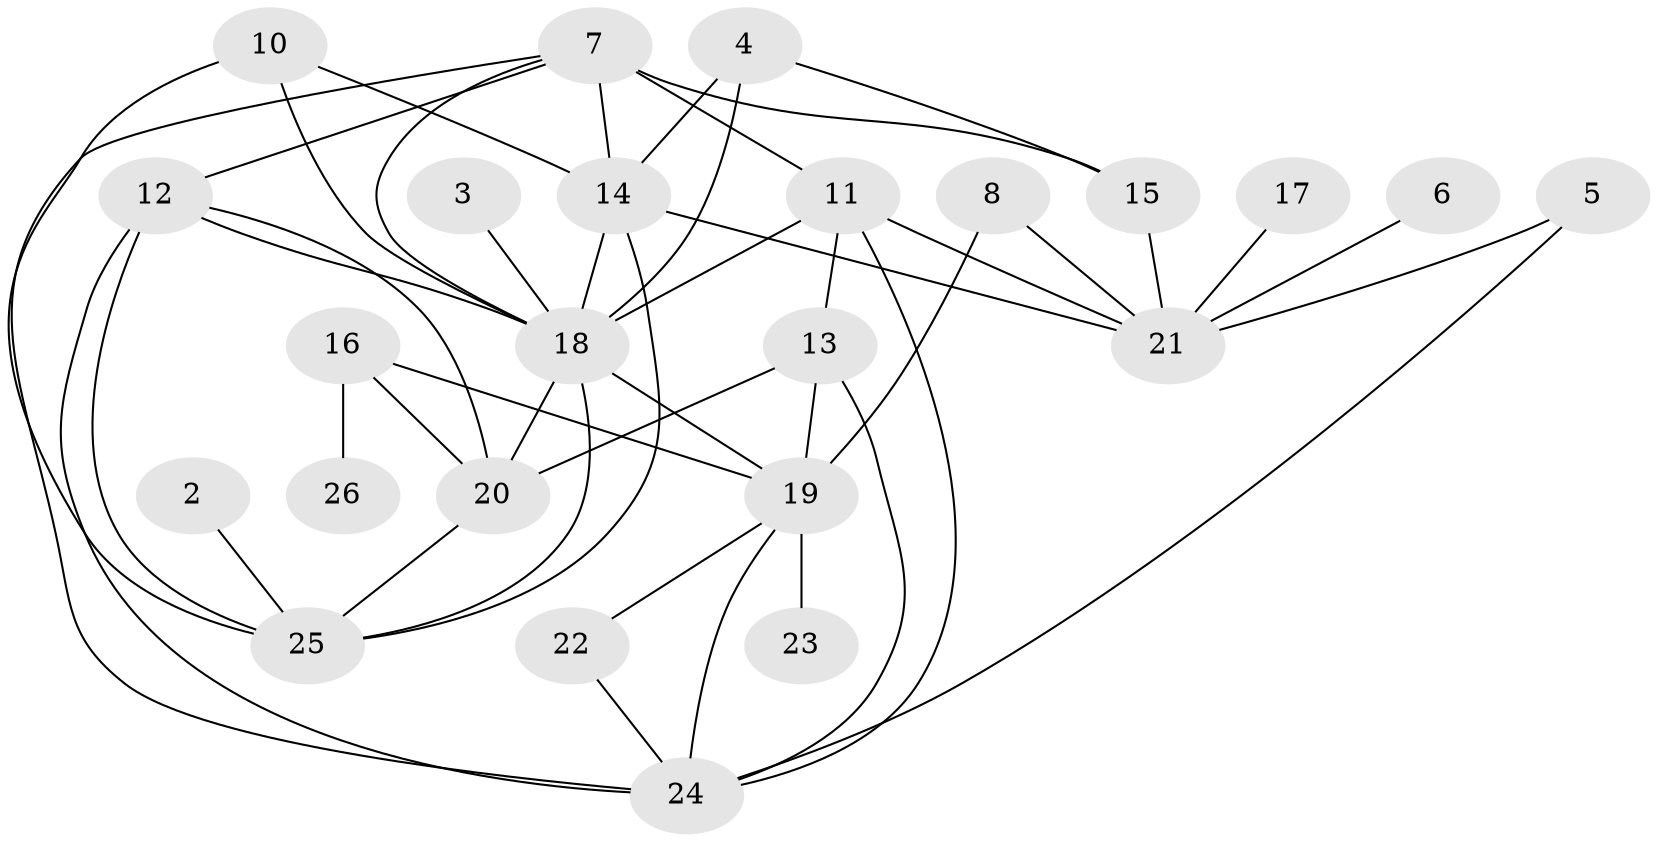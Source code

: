 // original degree distribution, {3: 0.35294117647058826, 5: 0.058823529411764705, 4: 0.11764705882352941, 0: 0.0392156862745098, 8: 0.0196078431372549, 2: 0.17647058823529413, 1: 0.1568627450980392, 6: 0.058823529411764705, 7: 0.0196078431372549}
// Generated by graph-tools (version 1.1) at 2025/49/03/09/25 03:49:03]
// undirected, 24 vertices, 46 edges
graph export_dot {
graph [start="1"]
  node [color=gray90,style=filled];
  2;
  3;
  4;
  5;
  6;
  7;
  8;
  10;
  11;
  12;
  13;
  14;
  15;
  16;
  17;
  18;
  19;
  20;
  21;
  22;
  23;
  24;
  25;
  26;
  2 -- 25 [weight=1.0];
  3 -- 18 [weight=1.0];
  4 -- 14 [weight=1.0];
  4 -- 15 [weight=1.0];
  4 -- 18 [weight=1.0];
  5 -- 21 [weight=1.0];
  5 -- 24 [weight=1.0];
  6 -- 21 [weight=1.0];
  7 -- 11 [weight=1.0];
  7 -- 12 [weight=1.0];
  7 -- 14 [weight=2.0];
  7 -- 15 [weight=1.0];
  7 -- 18 [weight=1.0];
  7 -- 24 [weight=1.0];
  8 -- 19 [weight=1.0];
  8 -- 21 [weight=1.0];
  10 -- 14 [weight=1.0];
  10 -- 18 [weight=1.0];
  10 -- 25 [weight=1.0];
  11 -- 13 [weight=1.0];
  11 -- 18 [weight=1.0];
  11 -- 21 [weight=1.0];
  11 -- 24 [weight=1.0];
  12 -- 18 [weight=1.0];
  12 -- 20 [weight=1.0];
  12 -- 24 [weight=1.0];
  12 -- 25 [weight=1.0];
  13 -- 19 [weight=1.0];
  13 -- 20 [weight=1.0];
  13 -- 24 [weight=1.0];
  14 -- 18 [weight=1.0];
  14 -- 21 [weight=1.0];
  14 -- 25 [weight=1.0];
  15 -- 21 [weight=1.0];
  16 -- 19 [weight=2.0];
  16 -- 20 [weight=1.0];
  16 -- 26 [weight=1.0];
  17 -- 21 [weight=1.0];
  18 -- 19 [weight=1.0];
  18 -- 20 [weight=1.0];
  18 -- 25 [weight=1.0];
  19 -- 22 [weight=1.0];
  19 -- 23 [weight=1.0];
  19 -- 24 [weight=1.0];
  20 -- 25 [weight=1.0];
  22 -- 24 [weight=1.0];
}
